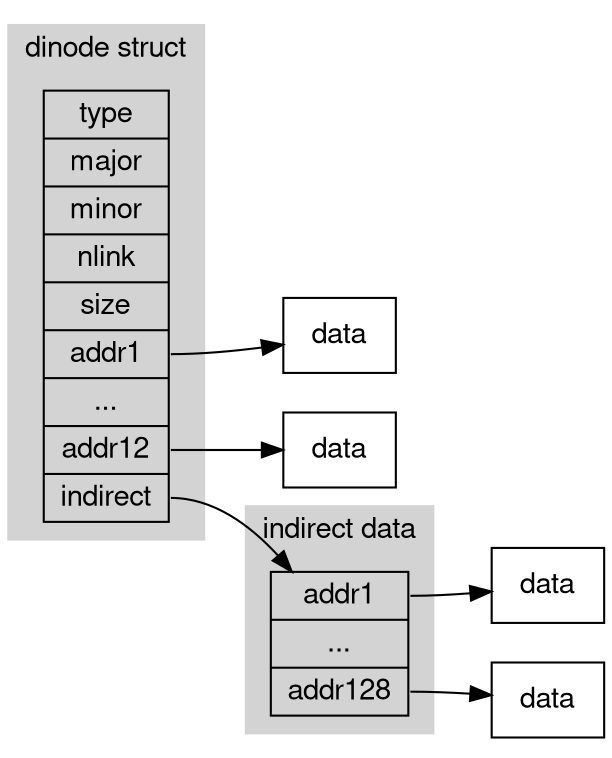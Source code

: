 digraph {
  fontname="Helvetica,Arial,sans-serif"
  node [fontname="Helvetica,Arial,sans-serif"];
  edge [fontname="Helvetica,Arial,sans-serif"];
  ratio = auto
  graph [
    rankdir = "LR"
  ];
  subgraph cluster_dinode {
    label = "dinode struct"
    style = filled
    color = lightgray
    dinode [
      label = "type|major|minor|nlink|size|<f1>addr1|...|<f2>addr12|<f3>indirect"
      shape = "record"
    ];
    // dinode:s -> dinode_text [style="invis"];
    // dinode_text [
    //   label = "dinode"
    //   shape = none
    // ];
  }
  dinode:f1 -> data01;
  data01 [
    label = "data"
    shape = "record"
  ];
  dinode:f2 -> data12;
  data12 [
    label = "data"
    shape = "record"
  ];

  subgraph cluster_indrnode {
    label = "indirect data"
    style = filled
    color = lightgray
    indrnode [
      label = "<f1>addr1|...|<f2>addr128"
      shape = "record"
    ];
    dinode:f3 -> indrnode;
    // indrnode:s -> indrnode0 [style="invis"];
    // indrnode0 [
    //   label = "indirect data"
    //   shape = none
    // ];
  }

  indrnode:f1 -> idata01;
  idata01 [
    label = "data"
    shape = "record"
  ];
  indrnode:f2 -> idata128;
  idata128 [
    label = "data"
    shape = "record"
  ];
}

